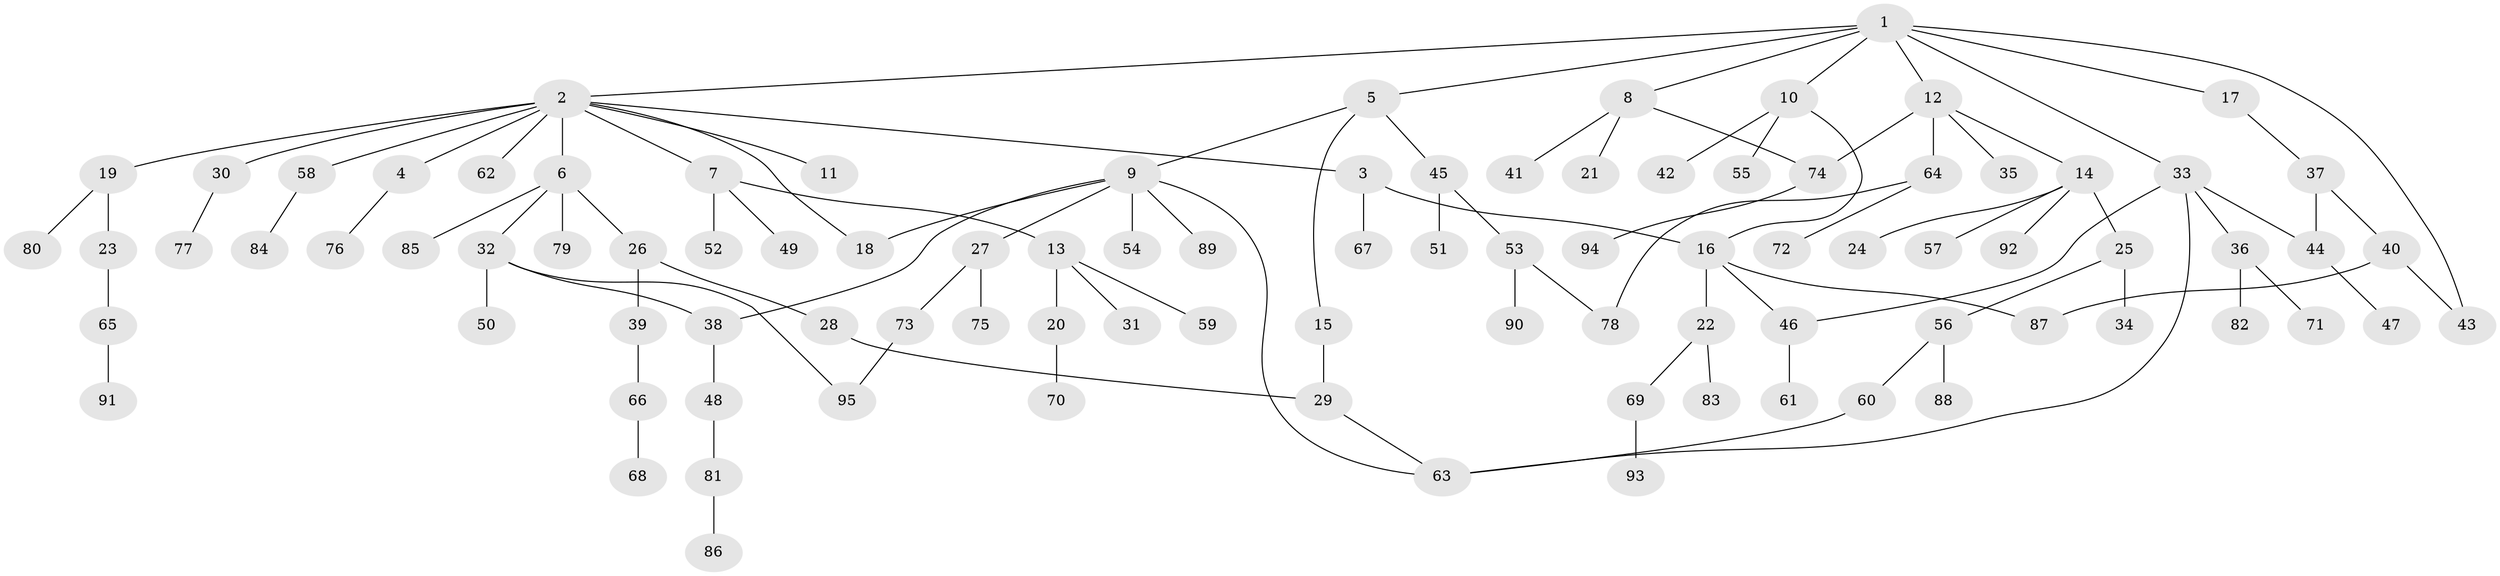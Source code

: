 // Generated by graph-tools (version 1.1) at 2025/34/03/09/25 02:34:19]
// undirected, 95 vertices, 108 edges
graph export_dot {
graph [start="1"]
  node [color=gray90,style=filled];
  1;
  2;
  3;
  4;
  5;
  6;
  7;
  8;
  9;
  10;
  11;
  12;
  13;
  14;
  15;
  16;
  17;
  18;
  19;
  20;
  21;
  22;
  23;
  24;
  25;
  26;
  27;
  28;
  29;
  30;
  31;
  32;
  33;
  34;
  35;
  36;
  37;
  38;
  39;
  40;
  41;
  42;
  43;
  44;
  45;
  46;
  47;
  48;
  49;
  50;
  51;
  52;
  53;
  54;
  55;
  56;
  57;
  58;
  59;
  60;
  61;
  62;
  63;
  64;
  65;
  66;
  67;
  68;
  69;
  70;
  71;
  72;
  73;
  74;
  75;
  76;
  77;
  78;
  79;
  80;
  81;
  82;
  83;
  84;
  85;
  86;
  87;
  88;
  89;
  90;
  91;
  92;
  93;
  94;
  95;
  1 -- 2;
  1 -- 5;
  1 -- 8;
  1 -- 10;
  1 -- 12;
  1 -- 17;
  1 -- 33;
  1 -- 43;
  2 -- 3;
  2 -- 4;
  2 -- 6;
  2 -- 7;
  2 -- 11;
  2 -- 19;
  2 -- 30;
  2 -- 58;
  2 -- 62;
  2 -- 18;
  3 -- 16;
  3 -- 67;
  4 -- 76;
  5 -- 9;
  5 -- 15;
  5 -- 45;
  6 -- 26;
  6 -- 32;
  6 -- 79;
  6 -- 85;
  7 -- 13;
  7 -- 49;
  7 -- 52;
  8 -- 21;
  8 -- 41;
  8 -- 74;
  9 -- 18;
  9 -- 27;
  9 -- 38;
  9 -- 54;
  9 -- 89;
  9 -- 63;
  10 -- 42;
  10 -- 55;
  10 -- 16;
  12 -- 14;
  12 -- 35;
  12 -- 64;
  12 -- 74;
  13 -- 20;
  13 -- 31;
  13 -- 59;
  14 -- 24;
  14 -- 25;
  14 -- 57;
  14 -- 92;
  15 -- 29;
  16 -- 22;
  16 -- 87;
  16 -- 46;
  17 -- 37;
  19 -- 23;
  19 -- 80;
  20 -- 70;
  22 -- 69;
  22 -- 83;
  23 -- 65;
  25 -- 34;
  25 -- 56;
  26 -- 28;
  26 -- 39;
  27 -- 73;
  27 -- 75;
  28 -- 29;
  29 -- 63;
  30 -- 77;
  32 -- 50;
  32 -- 95;
  32 -- 38;
  33 -- 36;
  33 -- 46;
  33 -- 63;
  33 -- 44;
  36 -- 71;
  36 -- 82;
  37 -- 40;
  37 -- 44;
  38 -- 48;
  39 -- 66;
  40 -- 43;
  40 -- 87;
  44 -- 47;
  45 -- 51;
  45 -- 53;
  46 -- 61;
  48 -- 81;
  53 -- 78;
  53 -- 90;
  56 -- 60;
  56 -- 88;
  58 -- 84;
  60 -- 63;
  64 -- 72;
  64 -- 78;
  65 -- 91;
  66 -- 68;
  69 -- 93;
  73 -- 95;
  74 -- 94;
  81 -- 86;
}
